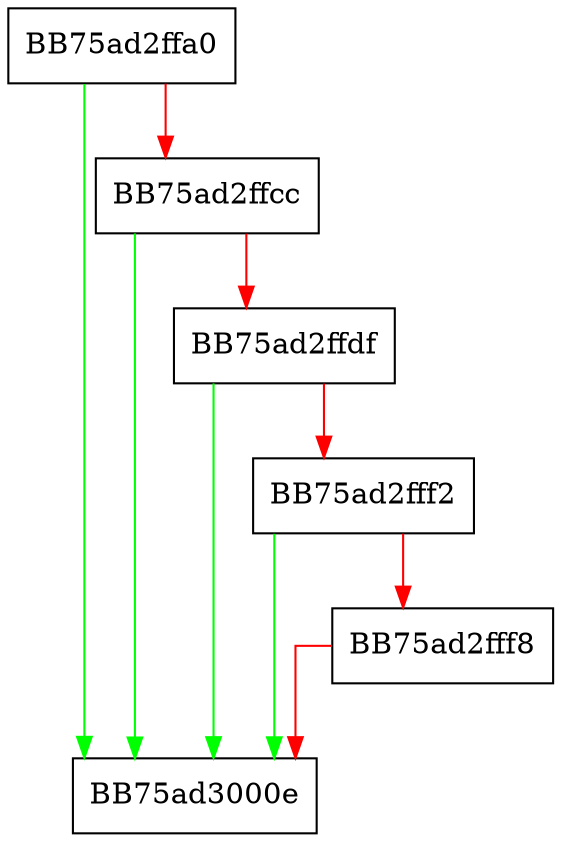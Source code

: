 digraph GetAttributePriority {
  node [shape="box"];
  graph [splines=ortho];
  BB75ad2ffa0 -> BB75ad3000e [color="green"];
  BB75ad2ffa0 -> BB75ad2ffcc [color="red"];
  BB75ad2ffcc -> BB75ad3000e [color="green"];
  BB75ad2ffcc -> BB75ad2ffdf [color="red"];
  BB75ad2ffdf -> BB75ad3000e [color="green"];
  BB75ad2ffdf -> BB75ad2fff2 [color="red"];
  BB75ad2fff2 -> BB75ad3000e [color="green"];
  BB75ad2fff2 -> BB75ad2fff8 [color="red"];
  BB75ad2fff8 -> BB75ad3000e [color="red"];
}